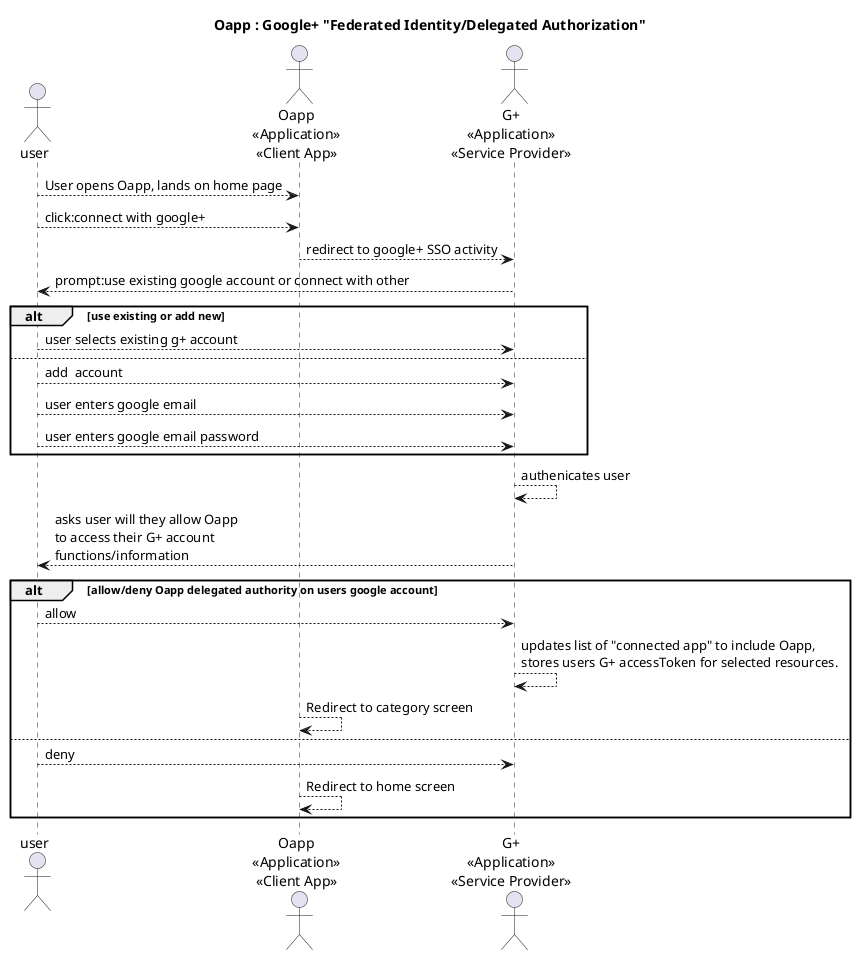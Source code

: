 @startuml
actor user as u
actor "Oapp\n<<Application>>\n<<Client App>>" as Oapp
actor "G+\n<<Application>>\n<<Service Provider>>" as gPlus

u --> Oapp: User opens Oapp, lands on home page
u --> Oapp: click:connect with google+
Oapp --> gPlus:redirect to google+ SSO activity
gPlus --> u:prompt:use existing google account or connect with other
alt use existing or add new
u --> gPlus: user selects existing g+ account
else
u --> gPlus: add  account
u --> gPlus: user enters google email
u --> gPlus: user enters google email password
end

gPlus --> gPlus: authenicates user
gPlus -->  u: asks user will they allow Oapp \nto access their G+ account \nfunctions/information
alt allow/deny Oapp delegated authority on users google account
u --> gPlus: allow
gPlus --> gPlus: updates list of "connected app" to include Oapp, \nstores users G+ accessToken for selected resources.
Oapp --> Oapp: Redirect to category screen
else
u --> gPlus: deny
Oapp --> Oapp: Redirect to home screen
end


title Oapp : Google+ "Federated Identity/Delegated Authorization"

@enduml

